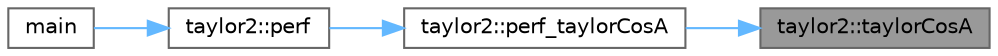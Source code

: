 digraph "taylor2::taylorCosA"
{
 // LATEX_PDF_SIZE
  bgcolor="transparent";
  edge [fontname=Helvetica,fontsize=10,labelfontname=Helvetica,labelfontsize=10];
  node [fontname=Helvetica,fontsize=10,shape=box,height=0.2,width=0.4];
  rankdir="RL";
  Node1 [id="Node000001",label="taylor2::taylorCosA",height=0.2,width=0.4,color="gray40", fillcolor="grey60", style="filled", fontcolor="black",tooltip=" "];
  Node1 -> Node2 [id="edge1_Node000001_Node000002",dir="back",color="steelblue1",style="solid",tooltip=" "];
  Node2 [id="Node000002",label="taylor2::perf_taylorCosA",height=0.2,width=0.4,color="grey40", fillcolor="white", style="filled",URL="$namespacetaylor2.html#a1746987736bc8791a5243b23d62090a4",tooltip=" "];
  Node2 -> Node3 [id="edge2_Node000002_Node000003",dir="back",color="steelblue1",style="solid",tooltip=" "];
  Node3 [id="Node000003",label="taylor2::perf",height=0.2,width=0.4,color="grey40", fillcolor="white", style="filled",URL="$namespacetaylor2.html#a9b989b2fda56371a8e1d9dd49cff01ae",tooltip=" "];
  Node3 -> Node4 [id="edge3_Node000003_Node000004",dir="back",color="steelblue1",style="solid",tooltip=" "];
  Node4 [id="Node000004",label="main",height=0.2,width=0.4,color="grey40", fillcolor="white", style="filled",URL="$_classes_2lib_2glm_2test_2gtx_2gtx__fast__trigonometry_8cpp.html#ae66f6b31b5ad750f1fe042a706a4e3d4",tooltip=" "];
}
